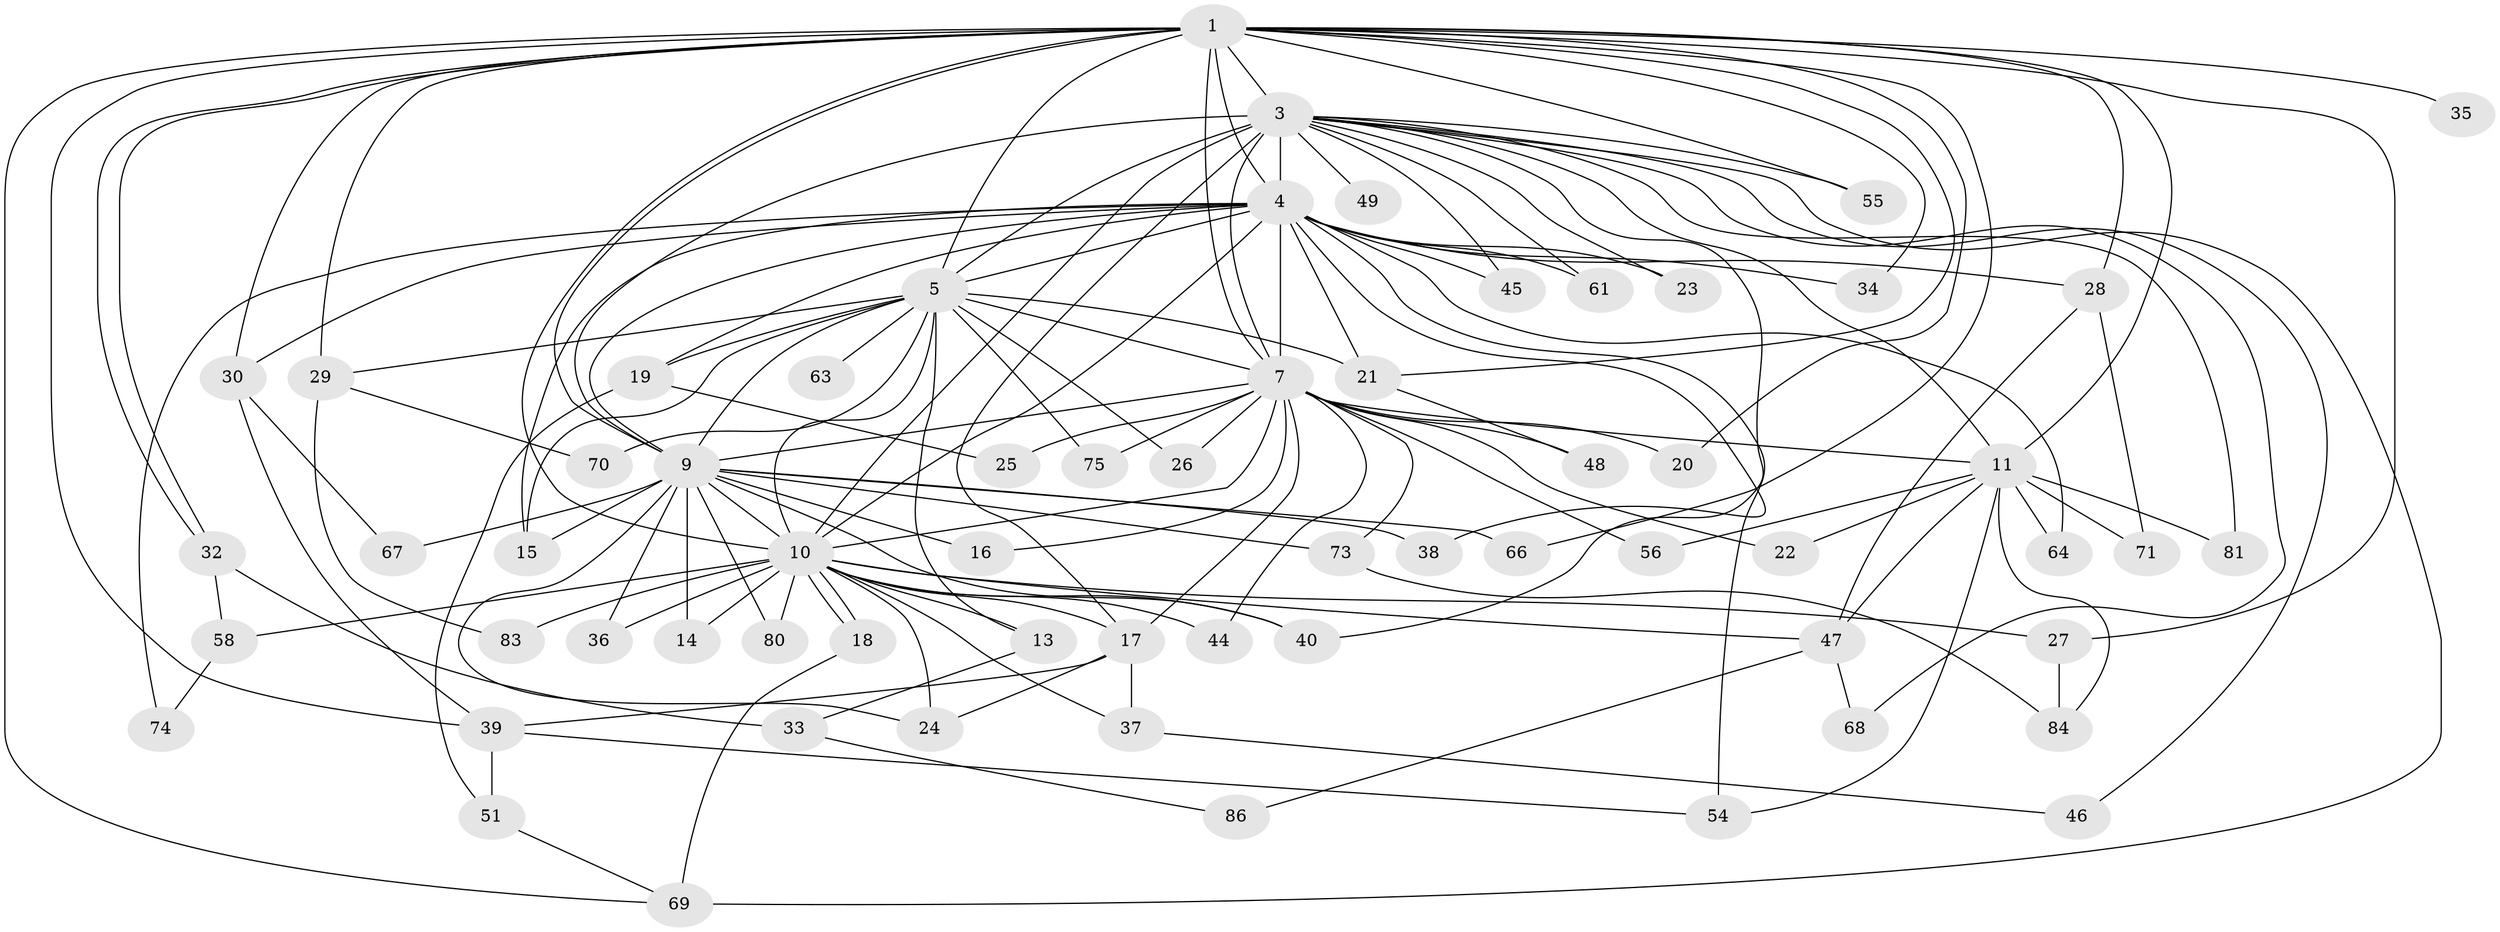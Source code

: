 // Generated by graph-tools (version 1.1) at 2025/23/03/03/25 07:23:41]
// undirected, 63 vertices, 142 edges
graph export_dot {
graph [start="1"]
  node [color=gray90,style=filled];
  1 [super="+2"];
  3 [super="+8"];
  4 [super="+65"];
  5 [super="+6"];
  7 [super="+85"];
  9 [super="+53"];
  10 [super="+60"];
  11 [super="+12"];
  13;
  14;
  15 [super="+82"];
  16;
  17 [super="+41"];
  18;
  19;
  20;
  21 [super="+78"];
  22;
  23;
  24 [super="+31"];
  25;
  26;
  27;
  28 [super="+52"];
  29 [super="+43"];
  30 [super="+57"];
  32 [super="+87"];
  33;
  34;
  35;
  36 [super="+42"];
  37;
  38 [super="+62"];
  39 [super="+59"];
  40 [super="+77"];
  44;
  45;
  46;
  47 [super="+50"];
  48;
  49;
  51 [super="+79"];
  54;
  55;
  56;
  58 [super="+76"];
  61;
  63;
  64;
  66;
  67;
  68;
  69 [super="+72"];
  70;
  71;
  73;
  74;
  75;
  80;
  81;
  83;
  84 [super="+88"];
  86;
  1 -- 3 [weight=4];
  1 -- 4 [weight=2];
  1 -- 5 [weight=4];
  1 -- 7 [weight=2];
  1 -- 9 [weight=2];
  1 -- 10 [weight=2];
  1 -- 21;
  1 -- 28 [weight=2];
  1 -- 29;
  1 -- 30;
  1 -- 32;
  1 -- 32;
  1 -- 35 [weight=2];
  1 -- 55;
  1 -- 66;
  1 -- 11 [weight=2];
  1 -- 20;
  1 -- 27;
  1 -- 34;
  1 -- 39;
  1 -- 69;
  3 -- 4 [weight=2];
  3 -- 5 [weight=4];
  3 -- 7 [weight=2];
  3 -- 9 [weight=2];
  3 -- 10 [weight=2];
  3 -- 40;
  3 -- 45;
  3 -- 46;
  3 -- 49 [weight=2];
  3 -- 55;
  3 -- 69;
  3 -- 68;
  3 -- 11;
  3 -- 81;
  3 -- 23;
  3 -- 61;
  3 -- 17;
  4 -- 5 [weight=2];
  4 -- 7;
  4 -- 9;
  4 -- 10;
  4 -- 19;
  4 -- 23;
  4 -- 28;
  4 -- 30;
  4 -- 34;
  4 -- 38 [weight=2];
  4 -- 45;
  4 -- 54;
  4 -- 61;
  4 -- 64;
  4 -- 74;
  4 -- 21 [weight=2];
  4 -- 15;
  5 -- 7 [weight=2];
  5 -- 9 [weight=2];
  5 -- 10 [weight=2];
  5 -- 26;
  5 -- 70;
  5 -- 75;
  5 -- 13;
  5 -- 15;
  5 -- 19;
  5 -- 21;
  5 -- 29 [weight=2];
  5 -- 63;
  7 -- 9;
  7 -- 10;
  7 -- 16;
  7 -- 17;
  7 -- 20;
  7 -- 22;
  7 -- 25;
  7 -- 26;
  7 -- 44;
  7 -- 48;
  7 -- 56;
  7 -- 73;
  7 -- 75;
  7 -- 11;
  9 -- 10;
  9 -- 14;
  9 -- 15;
  9 -- 16;
  9 -- 24;
  9 -- 36;
  9 -- 38 [weight=2];
  9 -- 66;
  9 -- 67;
  9 -- 80;
  9 -- 73;
  9 -- 40;
  10 -- 13;
  10 -- 14;
  10 -- 17;
  10 -- 18;
  10 -- 18;
  10 -- 27;
  10 -- 36 [weight=2];
  10 -- 37;
  10 -- 40;
  10 -- 44;
  10 -- 47;
  10 -- 58 [weight=2];
  10 -- 80;
  10 -- 83;
  10 -- 24;
  11 -- 22;
  11 -- 54;
  11 -- 56;
  11 -- 64;
  11 -- 71;
  11 -- 81;
  11 -- 84;
  11 -- 47;
  13 -- 33;
  17 -- 24;
  17 -- 37;
  17 -- 39;
  18 -- 69;
  19 -- 25;
  19 -- 51;
  21 -- 48;
  27 -- 84;
  28 -- 47;
  28 -- 71;
  29 -- 70;
  29 -- 83;
  30 -- 67;
  30 -- 39;
  32 -- 33 [weight=2];
  32 -- 58;
  33 -- 86;
  37 -- 46;
  39 -- 51;
  39 -- 54;
  47 -- 68;
  47 -- 86;
  51 -- 69;
  58 -- 74;
  73 -- 84;
}
